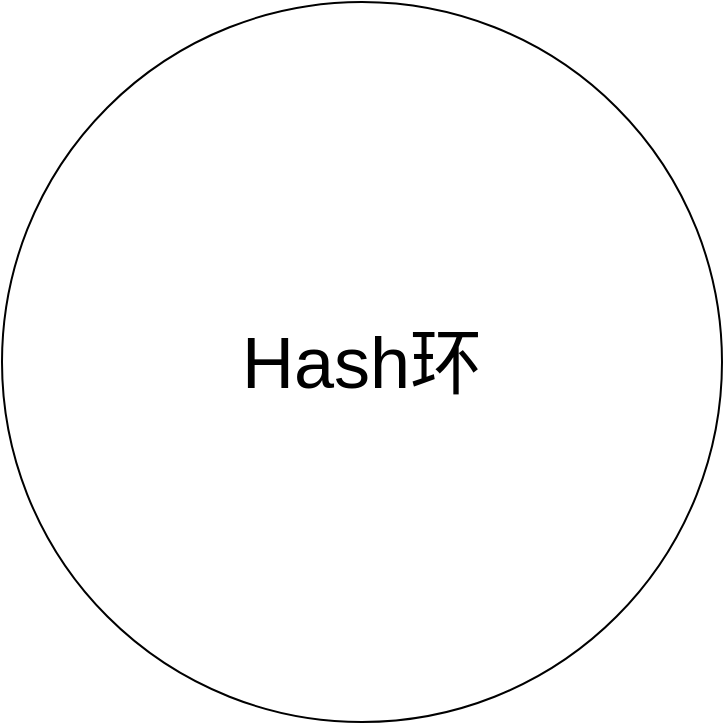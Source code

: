 <mxfile version="21.3.0" type="github">
  <diagram name="第 1 页" id="b-ELAAa5zitR6OSDGPZV">
    <mxGraphModel dx="1050" dy="541" grid="1" gridSize="10" guides="1" tooltips="1" connect="1" arrows="1" fold="1" page="1" pageScale="1" pageWidth="827" pageHeight="1169" math="0" shadow="0">
      <root>
        <mxCell id="0" />
        <mxCell id="1" parent="0" />
        <mxCell id="N4MLBb_iL-eVxXp_uh0B-2" value="&lt;font style=&quot;font-size: 36px;&quot;&gt;Hash环&lt;/font&gt;" style="ellipse;whiteSpace=wrap;html=1;aspect=fixed;" vertex="1" parent="1">
          <mxGeometry x="210" y="240" width="360" height="360" as="geometry" />
        </mxCell>
      </root>
    </mxGraphModel>
  </diagram>
</mxfile>

